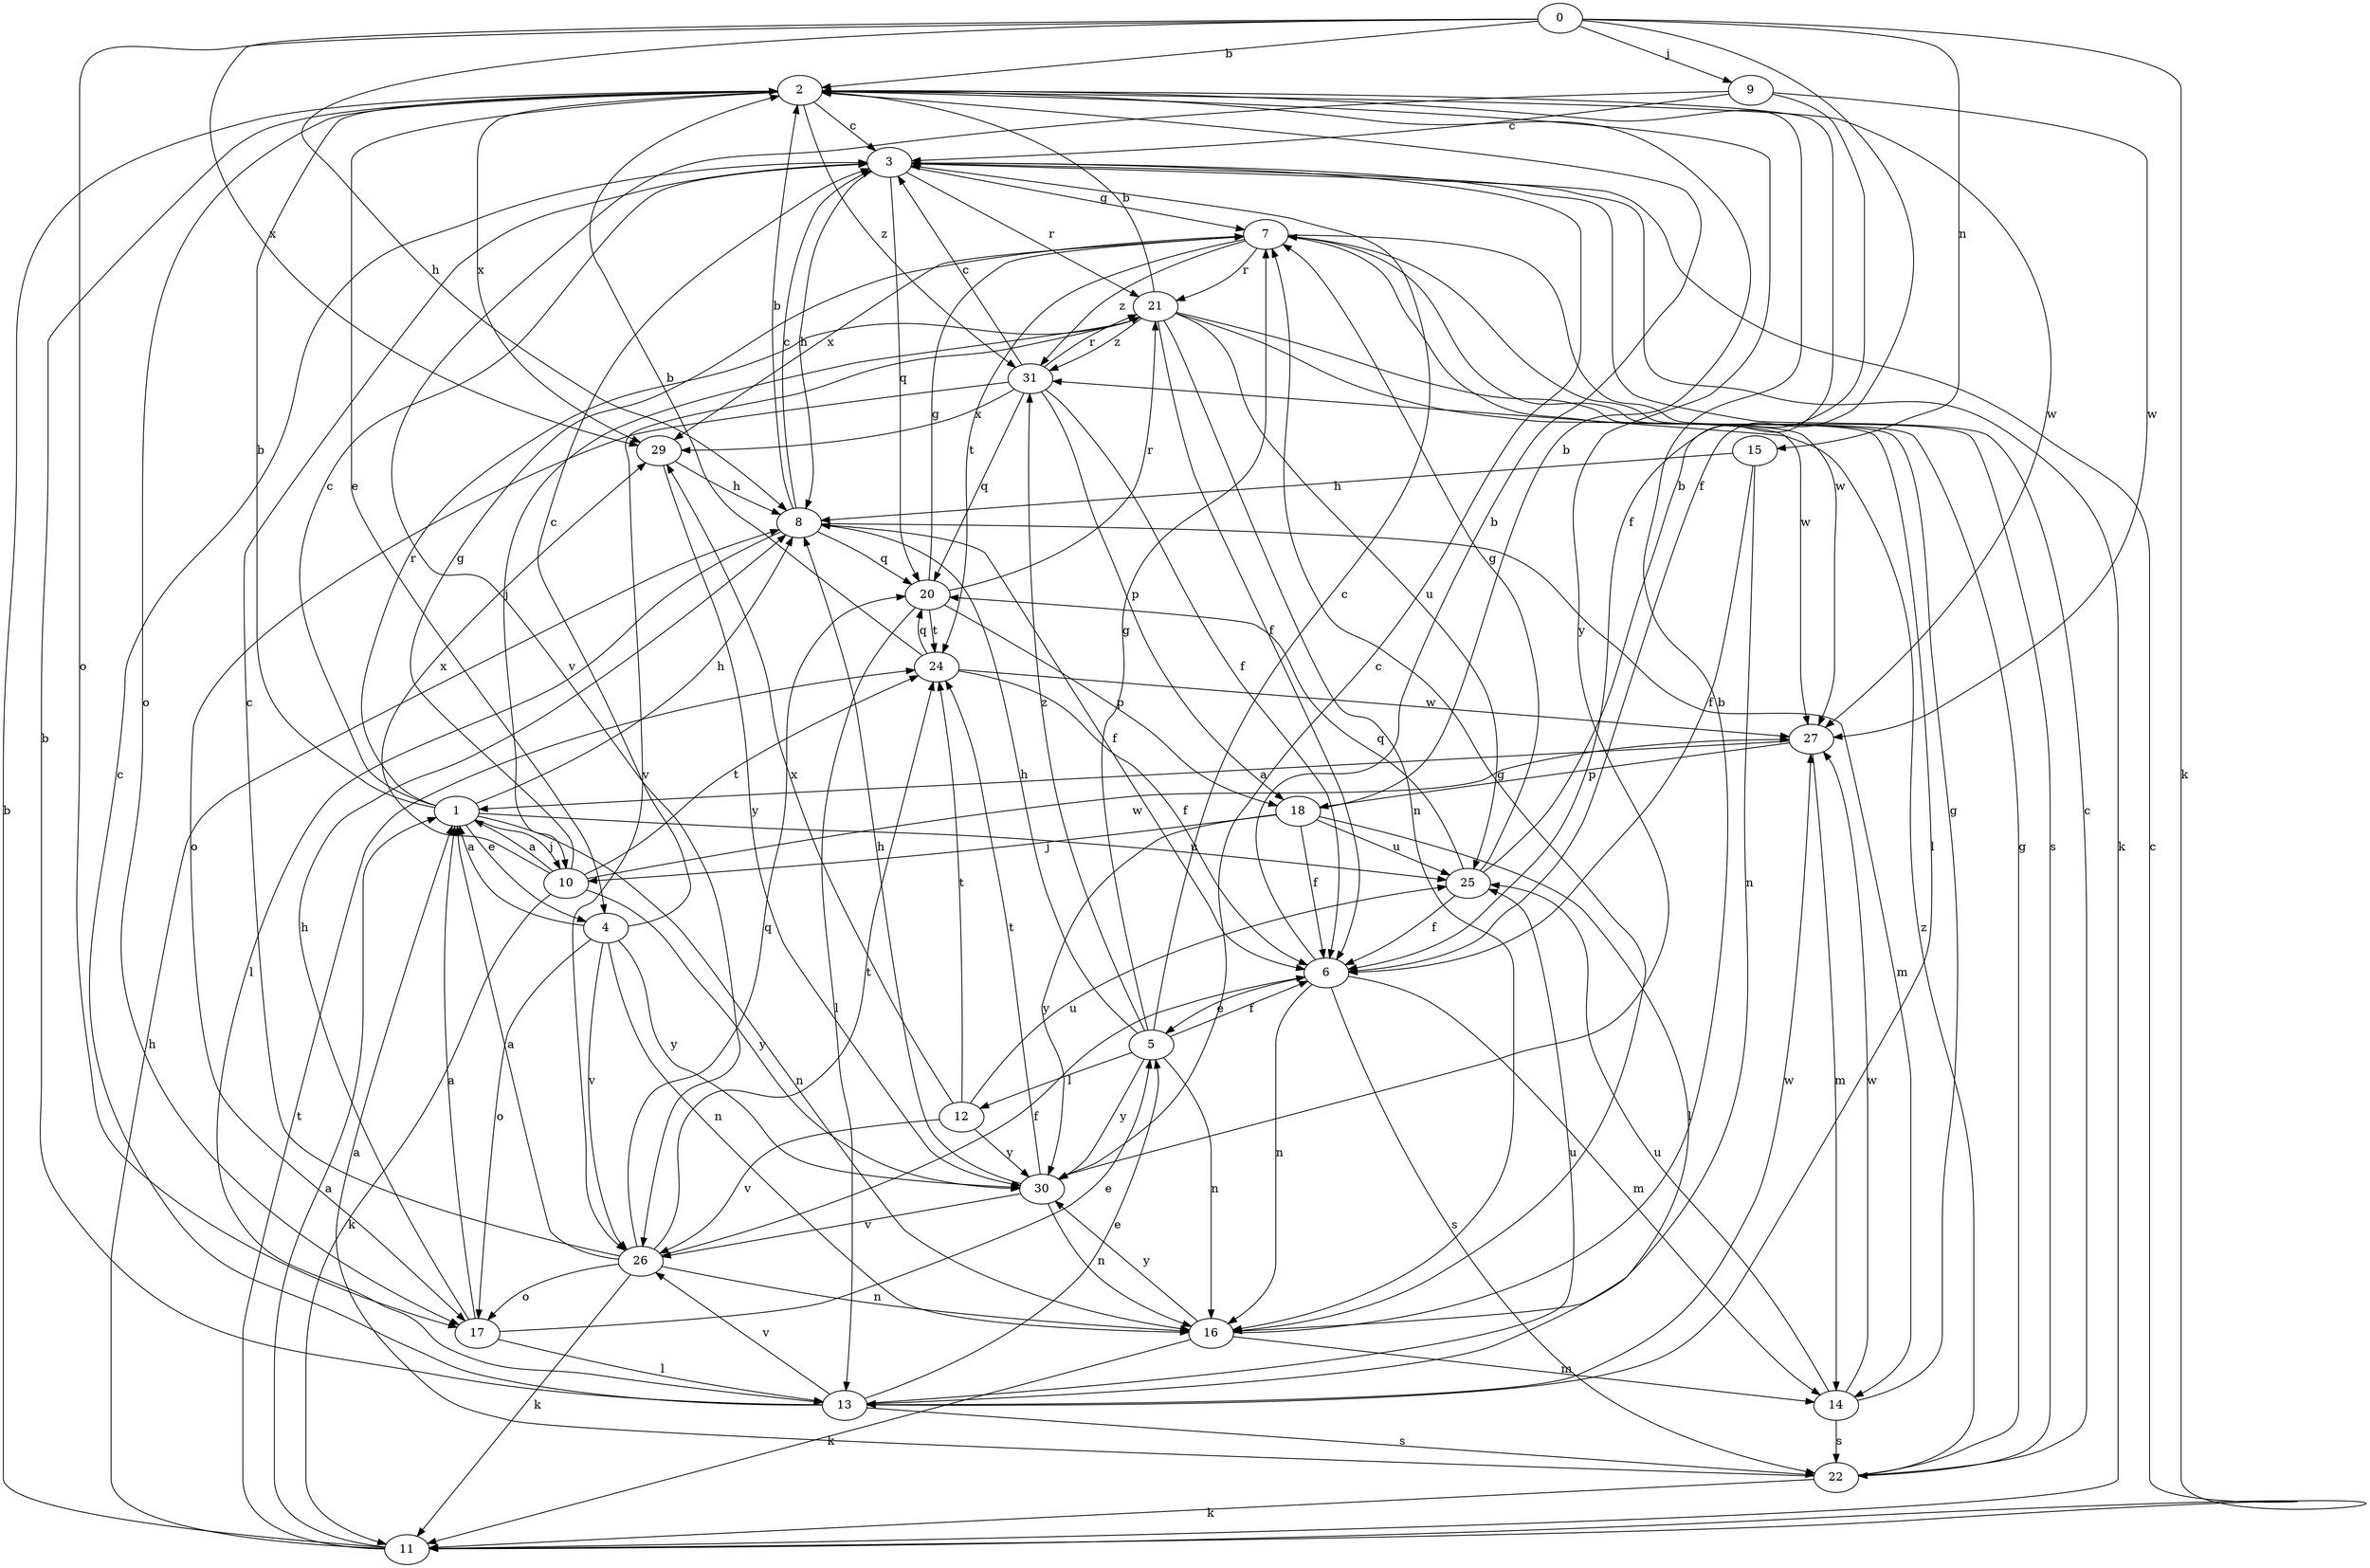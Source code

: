 strict digraph  {
0;
1;
2;
3;
4;
5;
6;
7;
8;
9;
10;
11;
12;
13;
14;
15;
16;
17;
18;
20;
21;
22;
24;
25;
26;
27;
29;
30;
31;
0 -> 2  [label=b];
0 -> 6  [label=f];
0 -> 8  [label=h];
0 -> 9  [label=j];
0 -> 11  [label=k];
0 -> 15  [label=n];
0 -> 17  [label=o];
0 -> 29  [label=x];
1 -> 2  [label=b];
1 -> 3  [label=c];
1 -> 4  [label=e];
1 -> 8  [label=h];
1 -> 10  [label=j];
1 -> 16  [label=n];
1 -> 21  [label=r];
1 -> 25  [label=u];
2 -> 3  [label=c];
2 -> 4  [label=e];
2 -> 17  [label=o];
2 -> 27  [label=w];
2 -> 29  [label=x];
2 -> 30  [label=y];
2 -> 31  [label=z];
3 -> 7  [label=g];
3 -> 8  [label=h];
3 -> 11  [label=k];
3 -> 20  [label=q];
3 -> 21  [label=r];
4 -> 1  [label=a];
4 -> 3  [label=c];
4 -> 16  [label=n];
4 -> 17  [label=o];
4 -> 26  [label=v];
4 -> 30  [label=y];
5 -> 3  [label=c];
5 -> 6  [label=f];
5 -> 7  [label=g];
5 -> 8  [label=h];
5 -> 12  [label=l];
5 -> 16  [label=n];
5 -> 30  [label=y];
5 -> 31  [label=z];
6 -> 2  [label=b];
6 -> 5  [label=e];
6 -> 14  [label=m];
6 -> 16  [label=n];
6 -> 22  [label=s];
7 -> 21  [label=r];
7 -> 22  [label=s];
7 -> 24  [label=t];
7 -> 27  [label=w];
7 -> 29  [label=x];
7 -> 31  [label=z];
8 -> 2  [label=b];
8 -> 3  [label=c];
8 -> 6  [label=f];
8 -> 13  [label=l];
8 -> 14  [label=m];
8 -> 20  [label=q];
9 -> 3  [label=c];
9 -> 6  [label=f];
9 -> 26  [label=v];
9 -> 27  [label=w];
10 -> 1  [label=a];
10 -> 7  [label=g];
10 -> 11  [label=k];
10 -> 24  [label=t];
10 -> 27  [label=w];
10 -> 29  [label=x];
10 -> 30  [label=y];
11 -> 1  [label=a];
11 -> 2  [label=b];
11 -> 3  [label=c];
11 -> 8  [label=h];
11 -> 24  [label=t];
12 -> 24  [label=t];
12 -> 25  [label=u];
12 -> 26  [label=v];
12 -> 29  [label=x];
12 -> 30  [label=y];
13 -> 2  [label=b];
13 -> 3  [label=c];
13 -> 5  [label=e];
13 -> 22  [label=s];
13 -> 25  [label=u];
13 -> 26  [label=v];
13 -> 27  [label=w];
14 -> 7  [label=g];
14 -> 22  [label=s];
14 -> 25  [label=u];
14 -> 27  [label=w];
15 -> 6  [label=f];
15 -> 8  [label=h];
15 -> 16  [label=n];
16 -> 2  [label=b];
16 -> 7  [label=g];
16 -> 11  [label=k];
16 -> 14  [label=m];
16 -> 30  [label=y];
17 -> 1  [label=a];
17 -> 5  [label=e];
17 -> 8  [label=h];
17 -> 13  [label=l];
18 -> 2  [label=b];
18 -> 6  [label=f];
18 -> 10  [label=j];
18 -> 13  [label=l];
18 -> 25  [label=u];
18 -> 30  [label=y];
20 -> 7  [label=g];
20 -> 13  [label=l];
20 -> 18  [label=p];
20 -> 21  [label=r];
20 -> 24  [label=t];
21 -> 2  [label=b];
21 -> 6  [label=f];
21 -> 10  [label=j];
21 -> 13  [label=l];
21 -> 16  [label=n];
21 -> 25  [label=u];
21 -> 26  [label=v];
21 -> 27  [label=w];
21 -> 31  [label=z];
22 -> 1  [label=a];
22 -> 3  [label=c];
22 -> 7  [label=g];
22 -> 11  [label=k];
22 -> 31  [label=z];
24 -> 2  [label=b];
24 -> 6  [label=f];
24 -> 20  [label=q];
24 -> 27  [label=w];
25 -> 2  [label=b];
25 -> 6  [label=f];
25 -> 7  [label=g];
25 -> 20  [label=q];
26 -> 1  [label=a];
26 -> 3  [label=c];
26 -> 6  [label=f];
26 -> 11  [label=k];
26 -> 16  [label=n];
26 -> 17  [label=o];
26 -> 20  [label=q];
26 -> 24  [label=t];
27 -> 1  [label=a];
27 -> 14  [label=m];
27 -> 18  [label=p];
29 -> 8  [label=h];
29 -> 30  [label=y];
30 -> 3  [label=c];
30 -> 8  [label=h];
30 -> 16  [label=n];
30 -> 24  [label=t];
30 -> 26  [label=v];
31 -> 3  [label=c];
31 -> 6  [label=f];
31 -> 17  [label=o];
31 -> 18  [label=p];
31 -> 20  [label=q];
31 -> 21  [label=r];
31 -> 29  [label=x];
}
